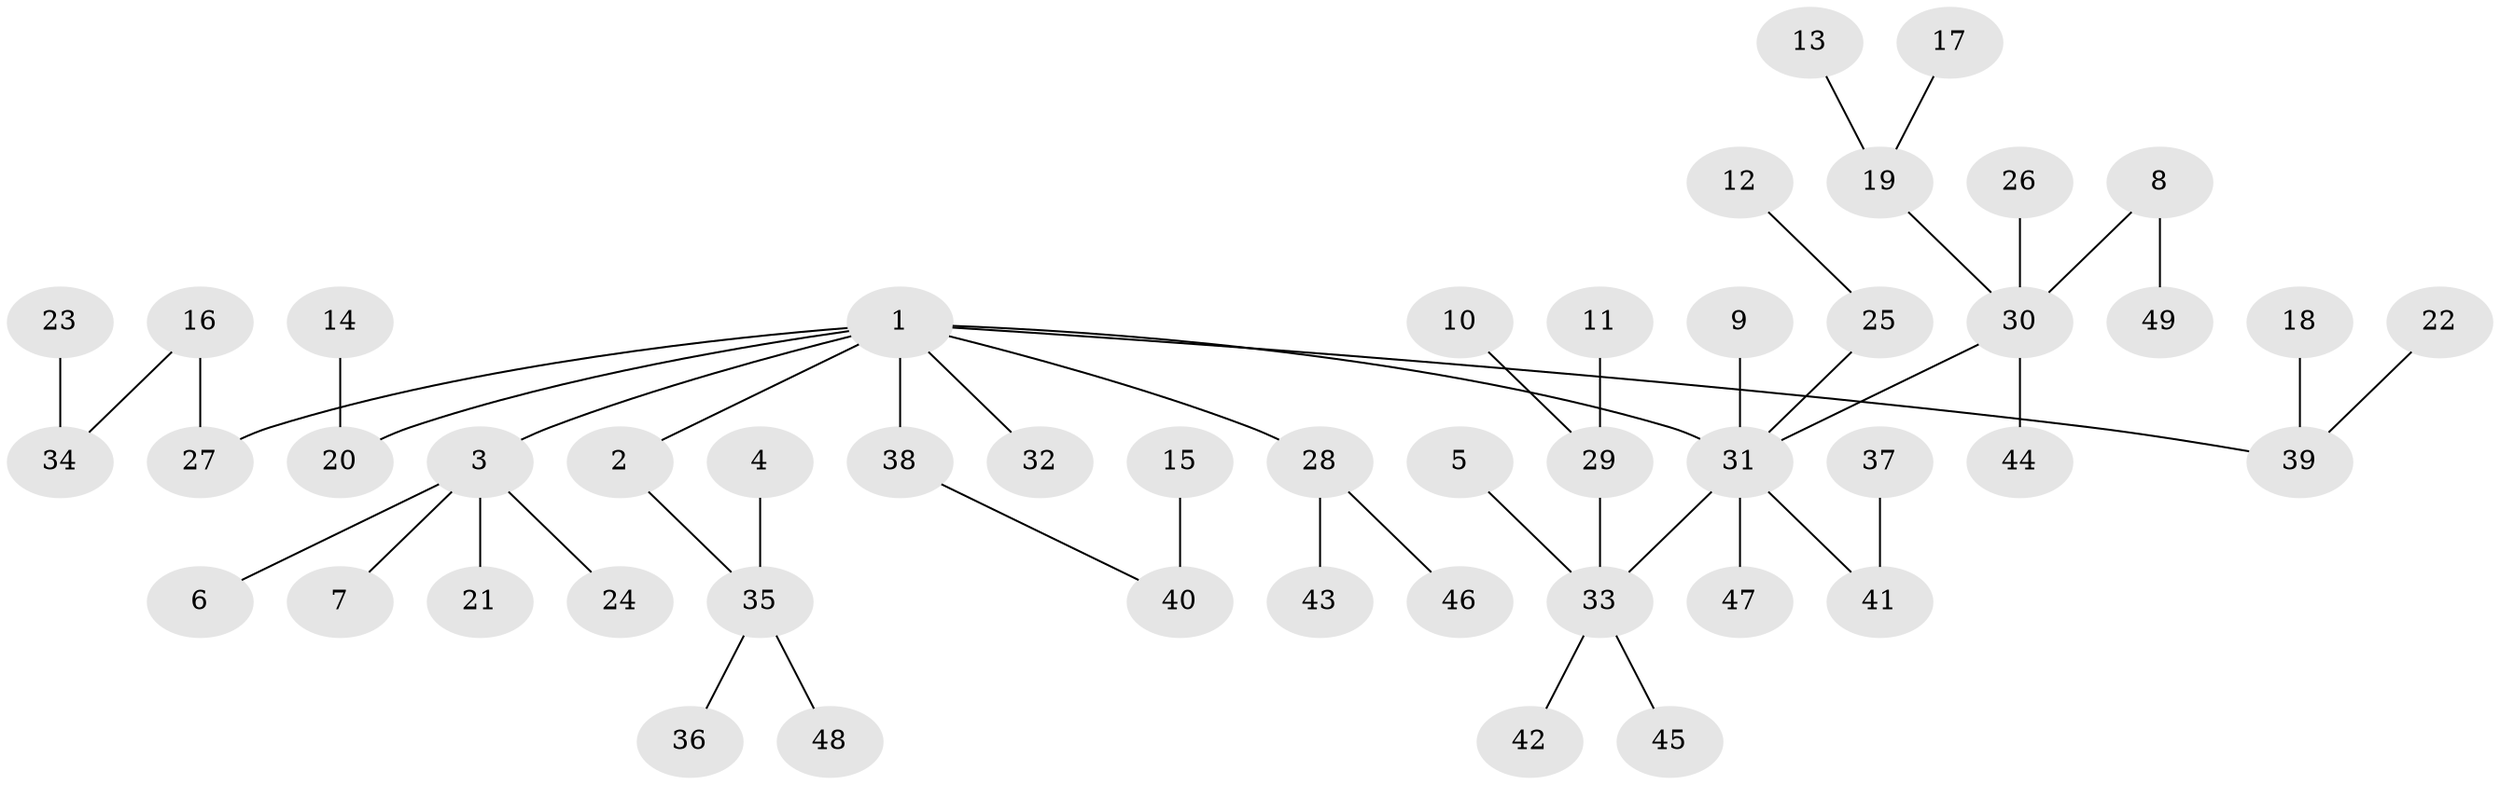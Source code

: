 // original degree distribution, {1: 0.5408163265306123, 6: 0.04081632653061224, 7: 0.01020408163265306, 2: 0.19387755102040816, 4: 0.09183673469387756, 3: 0.12244897959183673}
// Generated by graph-tools (version 1.1) at 2025/26/03/09/25 03:26:25]
// undirected, 49 vertices, 48 edges
graph export_dot {
graph [start="1"]
  node [color=gray90,style=filled];
  1;
  2;
  3;
  4;
  5;
  6;
  7;
  8;
  9;
  10;
  11;
  12;
  13;
  14;
  15;
  16;
  17;
  18;
  19;
  20;
  21;
  22;
  23;
  24;
  25;
  26;
  27;
  28;
  29;
  30;
  31;
  32;
  33;
  34;
  35;
  36;
  37;
  38;
  39;
  40;
  41;
  42;
  43;
  44;
  45;
  46;
  47;
  48;
  49;
  1 -- 2 [weight=1.0];
  1 -- 3 [weight=1.0];
  1 -- 20 [weight=1.0];
  1 -- 27 [weight=1.0];
  1 -- 28 [weight=1.0];
  1 -- 31 [weight=1.0];
  1 -- 32 [weight=1.0];
  1 -- 38 [weight=1.0];
  1 -- 39 [weight=1.0];
  2 -- 35 [weight=1.0];
  3 -- 6 [weight=1.0];
  3 -- 7 [weight=1.0];
  3 -- 21 [weight=1.0];
  3 -- 24 [weight=1.0];
  4 -- 35 [weight=1.0];
  5 -- 33 [weight=1.0];
  8 -- 30 [weight=1.0];
  8 -- 49 [weight=1.0];
  9 -- 31 [weight=1.0];
  10 -- 29 [weight=1.0];
  11 -- 29 [weight=1.0];
  12 -- 25 [weight=1.0];
  13 -- 19 [weight=1.0];
  14 -- 20 [weight=1.0];
  15 -- 40 [weight=1.0];
  16 -- 27 [weight=1.0];
  16 -- 34 [weight=1.0];
  17 -- 19 [weight=1.0];
  18 -- 39 [weight=1.0];
  19 -- 30 [weight=1.0];
  22 -- 39 [weight=1.0];
  23 -- 34 [weight=1.0];
  25 -- 31 [weight=1.0];
  26 -- 30 [weight=1.0];
  28 -- 43 [weight=1.0];
  28 -- 46 [weight=1.0];
  29 -- 33 [weight=1.0];
  30 -- 31 [weight=1.0];
  30 -- 44 [weight=1.0];
  31 -- 33 [weight=1.0];
  31 -- 41 [weight=1.0];
  31 -- 47 [weight=1.0];
  33 -- 42 [weight=1.0];
  33 -- 45 [weight=1.0];
  35 -- 36 [weight=1.0];
  35 -- 48 [weight=1.0];
  37 -- 41 [weight=1.0];
  38 -- 40 [weight=1.0];
}
